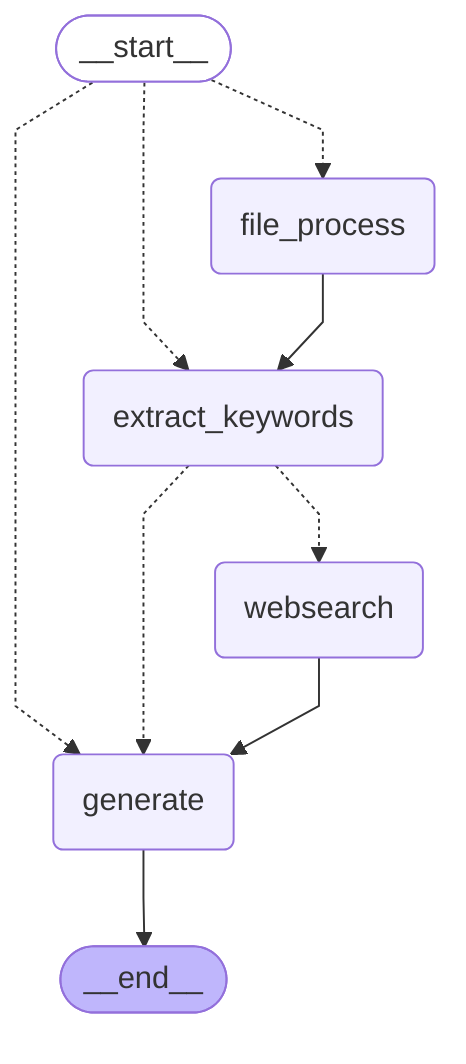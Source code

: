 ---
config:
  flowchart:
    curve: linear
---
graph TD;
	__start__([<p>__start__</p>]):::first
	websearch(websearch)
	extract_keywords(extract_keywords)
	file_process(file_process)
	generate(generate)
	__end__([<p>__end__</p>]):::last
	__start__ -.-> extract_keywords;
	__start__ -.-> file_process;
	__start__ -.-> generate;
	extract_keywords -.-> generate;
	extract_keywords -.-> websearch;
	file_process --> extract_keywords;
	websearch --> generate;
	generate --> __end__;
	classDef default fill:#f2f0ff,line-height:1.2
	classDef first fill-opacity:0
	classDef last fill:#bfb6fc